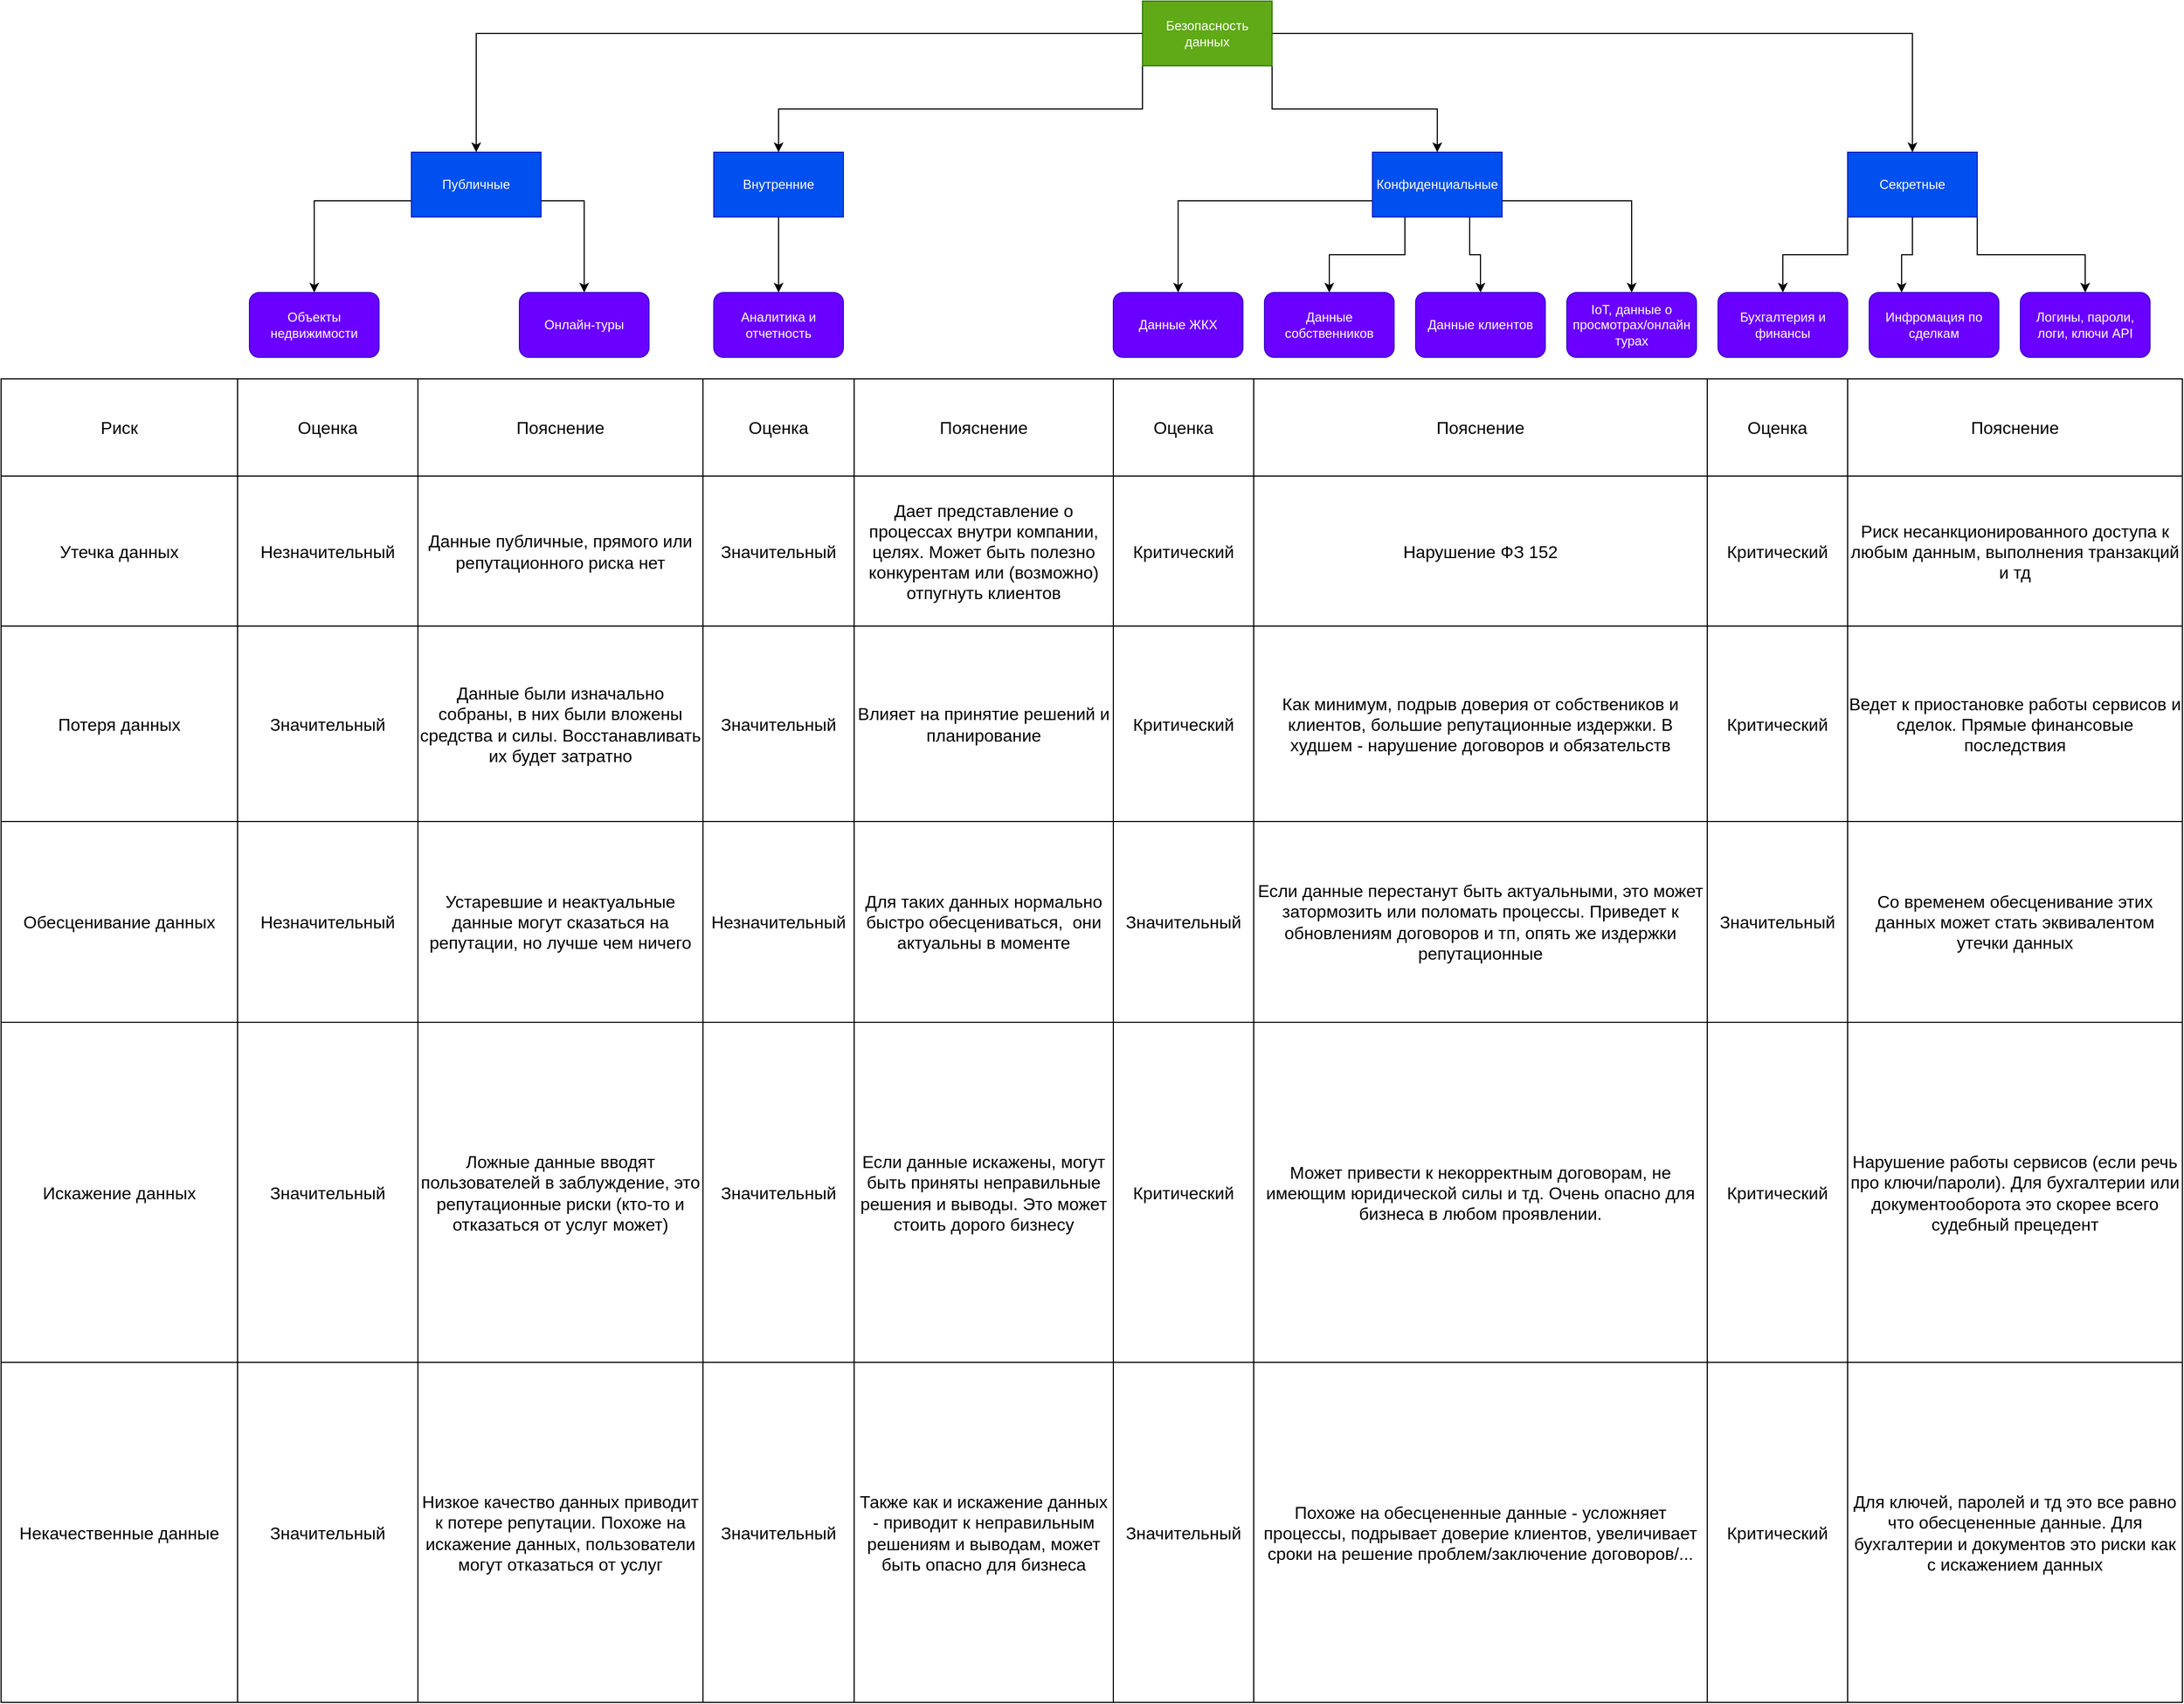 <mxfile version="27.1.4">
  <diagram name="Page-1" id="p3Ar0vj35QazGbm0aZXg">
    <mxGraphModel dx="2818" dy="1567" grid="1" gridSize="10" guides="1" tooltips="1" connect="1" arrows="1" fold="1" page="1" pageScale="1" pageWidth="1169" pageHeight="1654" math="0" shadow="0">
      <root>
        <mxCell id="0" />
        <mxCell id="1" parent="0" />
        <mxCell id="nWqqAQrWBzdfev1KE0Zd-8" style="edgeStyle=orthogonalEdgeStyle;rounded=0;orthogonalLoop=1;jettySize=auto;html=1;entryX=0.5;entryY=0;entryDx=0;entryDy=0;" parent="1" source="nWqqAQrWBzdfev1KE0Zd-2" target="nWqqAQrWBzdfev1KE0Zd-7" edge="1">
          <mxGeometry relative="1" as="geometry" />
        </mxCell>
        <mxCell id="nWqqAQrWBzdfev1KE0Zd-9" style="edgeStyle=orthogonalEdgeStyle;rounded=0;orthogonalLoop=1;jettySize=auto;html=1;exitX=0;exitY=1;exitDx=0;exitDy=0;entryX=0.5;entryY=0;entryDx=0;entryDy=0;" parent="1" source="nWqqAQrWBzdfev1KE0Zd-2" target="nWqqAQrWBzdfev1KE0Zd-6" edge="1">
          <mxGeometry relative="1" as="geometry" />
        </mxCell>
        <mxCell id="nWqqAQrWBzdfev1KE0Zd-10" style="edgeStyle=orthogonalEdgeStyle;rounded=0;orthogonalLoop=1;jettySize=auto;html=1;exitX=1;exitY=1;exitDx=0;exitDy=0;entryX=0.5;entryY=0;entryDx=0;entryDy=0;" parent="1" source="nWqqAQrWBzdfev1KE0Zd-2" target="nWqqAQrWBzdfev1KE0Zd-5" edge="1">
          <mxGeometry relative="1" as="geometry" />
        </mxCell>
        <mxCell id="nWqqAQrWBzdfev1KE0Zd-11" style="edgeStyle=orthogonalEdgeStyle;rounded=0;orthogonalLoop=1;jettySize=auto;html=1;exitX=1;exitY=0.5;exitDx=0;exitDy=0;entryX=0.5;entryY=0;entryDx=0;entryDy=0;" parent="1" source="nWqqAQrWBzdfev1KE0Zd-2" target="nWqqAQrWBzdfev1KE0Zd-4" edge="1">
          <mxGeometry relative="1" as="geometry" />
        </mxCell>
        <mxCell id="nWqqAQrWBzdfev1KE0Zd-2" value="Безопасность данных" style="rounded=0;whiteSpace=wrap;html=1;fillColor=#60a917;fontColor=#ffffff;strokeColor=#2D7600;" parent="1" vertex="1">
          <mxGeometry x="1437" y="60" width="120" height="60" as="geometry" />
        </mxCell>
        <mxCell id="1yHpcf8Dr2Xt1hqAPo9w-18" style="edgeStyle=orthogonalEdgeStyle;rounded=0;orthogonalLoop=1;jettySize=auto;html=1;exitX=0;exitY=1;exitDx=0;exitDy=0;entryX=0.5;entryY=0;entryDx=0;entryDy=0;" parent="1" source="nWqqAQrWBzdfev1KE0Zd-4" target="1yHpcf8Dr2Xt1hqAPo9w-15" edge="1">
          <mxGeometry relative="1" as="geometry" />
        </mxCell>
        <mxCell id="1yHpcf8Dr2Xt1hqAPo9w-19" style="edgeStyle=orthogonalEdgeStyle;rounded=0;orthogonalLoop=1;jettySize=auto;html=1;exitX=0.5;exitY=1;exitDx=0;exitDy=0;entryX=0.25;entryY=0;entryDx=0;entryDy=0;" parent="1" source="nWqqAQrWBzdfev1KE0Zd-4" target="1yHpcf8Dr2Xt1hqAPo9w-16" edge="1">
          <mxGeometry relative="1" as="geometry" />
        </mxCell>
        <mxCell id="1yHpcf8Dr2Xt1hqAPo9w-20" style="edgeStyle=orthogonalEdgeStyle;rounded=0;orthogonalLoop=1;jettySize=auto;html=1;exitX=1;exitY=1;exitDx=0;exitDy=0;" parent="1" source="nWqqAQrWBzdfev1KE0Zd-4" target="1yHpcf8Dr2Xt1hqAPo9w-17" edge="1">
          <mxGeometry relative="1" as="geometry" />
        </mxCell>
        <mxCell id="nWqqAQrWBzdfev1KE0Zd-4" value="Секретные" style="rounded=0;whiteSpace=wrap;html=1;fillColor=#0050ef;fontColor=#ffffff;strokeColor=#001DBC;" parent="1" vertex="1">
          <mxGeometry x="2090" y="200" width="120" height="60" as="geometry" />
        </mxCell>
        <mxCell id="1yHpcf8Dr2Xt1hqAPo9w-11" style="edgeStyle=orthogonalEdgeStyle;rounded=0;orthogonalLoop=1;jettySize=auto;html=1;exitX=0;exitY=0.75;exitDx=0;exitDy=0;entryX=0.5;entryY=0;entryDx=0;entryDy=0;" parent="1" source="nWqqAQrWBzdfev1KE0Zd-5" target="1yHpcf8Dr2Xt1hqAPo9w-7" edge="1">
          <mxGeometry relative="1" as="geometry" />
        </mxCell>
        <mxCell id="1yHpcf8Dr2Xt1hqAPo9w-12" style="edgeStyle=orthogonalEdgeStyle;rounded=0;orthogonalLoop=1;jettySize=auto;html=1;exitX=0.25;exitY=1;exitDx=0;exitDy=0;entryX=0.5;entryY=0;entryDx=0;entryDy=0;" parent="1" source="nWqqAQrWBzdfev1KE0Zd-5" target="1yHpcf8Dr2Xt1hqAPo9w-8" edge="1">
          <mxGeometry relative="1" as="geometry" />
        </mxCell>
        <mxCell id="1yHpcf8Dr2Xt1hqAPo9w-13" style="edgeStyle=orthogonalEdgeStyle;rounded=0;orthogonalLoop=1;jettySize=auto;html=1;exitX=0.75;exitY=1;exitDx=0;exitDy=0;entryX=0.5;entryY=0;entryDx=0;entryDy=0;" parent="1" source="nWqqAQrWBzdfev1KE0Zd-5" target="1yHpcf8Dr2Xt1hqAPo9w-9" edge="1">
          <mxGeometry relative="1" as="geometry" />
        </mxCell>
        <mxCell id="1yHpcf8Dr2Xt1hqAPo9w-14" style="edgeStyle=orthogonalEdgeStyle;rounded=0;orthogonalLoop=1;jettySize=auto;html=1;exitX=1;exitY=0.75;exitDx=0;exitDy=0;entryX=0.5;entryY=0;entryDx=0;entryDy=0;" parent="1" source="nWqqAQrWBzdfev1KE0Zd-5" target="1yHpcf8Dr2Xt1hqAPo9w-10" edge="1">
          <mxGeometry relative="1" as="geometry" />
        </mxCell>
        <mxCell id="nWqqAQrWBzdfev1KE0Zd-5" value="Конфиденциальные" style="rounded=0;whiteSpace=wrap;html=1;fillColor=#0050ef;fontColor=#ffffff;strokeColor=#001DBC;" parent="1" vertex="1">
          <mxGeometry x="1650" y="200" width="120" height="60" as="geometry" />
        </mxCell>
        <mxCell id="1yHpcf8Dr2Xt1hqAPo9w-6" style="edgeStyle=orthogonalEdgeStyle;rounded=0;orthogonalLoop=1;jettySize=auto;html=1;exitX=0.5;exitY=1;exitDx=0;exitDy=0;" parent="1" source="nWqqAQrWBzdfev1KE0Zd-6" target="1yHpcf8Dr2Xt1hqAPo9w-3" edge="1">
          <mxGeometry relative="1" as="geometry" />
        </mxCell>
        <mxCell id="nWqqAQrWBzdfev1KE0Zd-6" value="Внутренние" style="rounded=0;whiteSpace=wrap;html=1;fillColor=#0050ef;fontColor=#ffffff;strokeColor=#001DBC;" parent="1" vertex="1">
          <mxGeometry x="1040" y="200" width="120" height="60" as="geometry" />
        </mxCell>
        <mxCell id="1yHpcf8Dr2Xt1hqAPo9w-4" style="edgeStyle=orthogonalEdgeStyle;rounded=0;orthogonalLoop=1;jettySize=auto;html=1;exitX=0;exitY=0.75;exitDx=0;exitDy=0;entryX=0.5;entryY=0;entryDx=0;entryDy=0;" parent="1" source="nWqqAQrWBzdfev1KE0Zd-7" target="1yHpcf8Dr2Xt1hqAPo9w-1" edge="1">
          <mxGeometry relative="1" as="geometry" />
        </mxCell>
        <mxCell id="1yHpcf8Dr2Xt1hqAPo9w-5" style="edgeStyle=orthogonalEdgeStyle;rounded=0;orthogonalLoop=1;jettySize=auto;html=1;exitX=1;exitY=0.75;exitDx=0;exitDy=0;entryX=0.5;entryY=0;entryDx=0;entryDy=0;" parent="1" source="nWqqAQrWBzdfev1KE0Zd-7" target="1yHpcf8Dr2Xt1hqAPo9w-2" edge="1">
          <mxGeometry relative="1" as="geometry" />
        </mxCell>
        <mxCell id="nWqqAQrWBzdfev1KE0Zd-7" value="Публичные" style="rounded=0;whiteSpace=wrap;html=1;fillColor=#0050ef;fontColor=#ffffff;strokeColor=#001DBC;" parent="1" vertex="1">
          <mxGeometry x="760" y="200" width="120" height="60" as="geometry" />
        </mxCell>
        <mxCell id="1yHpcf8Dr2Xt1hqAPo9w-1" value="Объекты недвижимости" style="rounded=1;whiteSpace=wrap;html=1;fillColor=#6a00ff;fontColor=#ffffff;strokeColor=#3700CC;" parent="1" vertex="1">
          <mxGeometry x="610" y="330" width="120" height="60" as="geometry" />
        </mxCell>
        <mxCell id="1yHpcf8Dr2Xt1hqAPo9w-2" value="Онлайн-туры" style="rounded=1;whiteSpace=wrap;html=1;fillColor=#6a00ff;fontColor=#ffffff;strokeColor=#3700CC;" parent="1" vertex="1">
          <mxGeometry x="860" y="330" width="120" height="60" as="geometry" />
        </mxCell>
        <mxCell id="1yHpcf8Dr2Xt1hqAPo9w-3" value="Аналитика и отчетность" style="rounded=1;whiteSpace=wrap;html=1;fillColor=#6a00ff;fontColor=#ffffff;strokeColor=#3700CC;" parent="1" vertex="1">
          <mxGeometry x="1040" y="330" width="120" height="60" as="geometry" />
        </mxCell>
        <mxCell id="1yHpcf8Dr2Xt1hqAPo9w-7" value="Данные ЖКХ" style="rounded=1;whiteSpace=wrap;html=1;fillColor=#6a00ff;fontColor=#ffffff;strokeColor=#3700CC;" parent="1" vertex="1">
          <mxGeometry x="1410" y="330" width="120" height="60" as="geometry" />
        </mxCell>
        <mxCell id="1yHpcf8Dr2Xt1hqAPo9w-8" value="Данные собственников" style="rounded=1;whiteSpace=wrap;html=1;fillColor=#6a00ff;fontColor=#ffffff;strokeColor=#3700CC;" parent="1" vertex="1">
          <mxGeometry x="1550" y="330" width="120" height="60" as="geometry" />
        </mxCell>
        <mxCell id="1yHpcf8Dr2Xt1hqAPo9w-9" value="Данные клиентов" style="rounded=1;whiteSpace=wrap;html=1;fillColor=#6a00ff;fontColor=#ffffff;strokeColor=#3700CC;" parent="1" vertex="1">
          <mxGeometry x="1690" y="330" width="120" height="60" as="geometry" />
        </mxCell>
        <mxCell id="1yHpcf8Dr2Xt1hqAPo9w-10" value="IoT, данные о просмотрах/онлайн турах" style="rounded=1;whiteSpace=wrap;html=1;fillColor=#6a00ff;fontColor=#ffffff;strokeColor=#3700CC;" parent="1" vertex="1">
          <mxGeometry x="1830" y="330" width="120" height="60" as="geometry" />
        </mxCell>
        <mxCell id="1yHpcf8Dr2Xt1hqAPo9w-15" value="Бухгалтерия и финансы" style="rounded=1;whiteSpace=wrap;html=1;fillColor=#6a00ff;fontColor=#ffffff;strokeColor=#3700CC;" parent="1" vertex="1">
          <mxGeometry x="1970" y="330" width="120" height="60" as="geometry" />
        </mxCell>
        <mxCell id="1yHpcf8Dr2Xt1hqAPo9w-16" value="Инфромация по сделкам" style="rounded=1;whiteSpace=wrap;html=1;fillColor=#6a00ff;fontColor=#ffffff;strokeColor=#3700CC;" parent="1" vertex="1">
          <mxGeometry x="2110" y="330" width="120" height="60" as="geometry" />
        </mxCell>
        <mxCell id="1yHpcf8Dr2Xt1hqAPo9w-17" value="Логины, пароли, логи, ключи API" style="rounded=1;whiteSpace=wrap;html=1;fillColor=#6a00ff;fontColor=#ffffff;strokeColor=#3700CC;" parent="1" vertex="1">
          <mxGeometry x="2250" y="330" width="120" height="60" as="geometry" />
        </mxCell>
        <mxCell id="zdhvOJfHrWpX8R4a8Kni-6" value="" style="shape=table;startSize=0;container=1;collapsible=0;childLayout=tableLayout;fontSize=16;" vertex="1" parent="1">
          <mxGeometry x="380" y="410" width="2020" height="1226" as="geometry" />
        </mxCell>
        <mxCell id="zdhvOJfHrWpX8R4a8Kni-7" value="" style="shape=tableRow;horizontal=0;startSize=0;swimlaneHead=0;swimlaneBody=0;strokeColor=inherit;top=0;left=0;bottom=0;right=0;collapsible=0;dropTarget=0;fillColor=none;points=[[0,0.5],[1,0.5]];portConstraint=eastwest;fontSize=16;" vertex="1" parent="zdhvOJfHrWpX8R4a8Kni-6">
          <mxGeometry width="2020" height="90" as="geometry" />
        </mxCell>
        <mxCell id="zdhvOJfHrWpX8R4a8Kni-8" value="Риск" style="shape=partialRectangle;html=1;whiteSpace=wrap;connectable=0;strokeColor=inherit;overflow=hidden;fillColor=none;top=0;left=0;bottom=0;right=0;pointerEvents=1;fontSize=16;" vertex="1" parent="zdhvOJfHrWpX8R4a8Kni-7">
          <mxGeometry width="219" height="90" as="geometry">
            <mxRectangle width="219" height="90" as="alternateBounds" />
          </mxGeometry>
        </mxCell>
        <mxCell id="zdhvOJfHrWpX8R4a8Kni-52" value="Оценка" style="shape=partialRectangle;html=1;whiteSpace=wrap;connectable=0;strokeColor=inherit;overflow=hidden;fillColor=none;top=0;left=0;bottom=0;right=0;pointerEvents=1;fontSize=16;" vertex="1" parent="zdhvOJfHrWpX8R4a8Kni-7">
          <mxGeometry x="219" width="167" height="90" as="geometry">
            <mxRectangle width="167" height="90" as="alternateBounds" />
          </mxGeometry>
        </mxCell>
        <mxCell id="zdhvOJfHrWpX8R4a8Kni-47" value="Пояснение" style="shape=partialRectangle;html=1;whiteSpace=wrap;connectable=0;strokeColor=inherit;overflow=hidden;fillColor=none;top=0;left=0;bottom=0;right=0;pointerEvents=1;fontSize=16;" vertex="1" parent="zdhvOJfHrWpX8R4a8Kni-7">
          <mxGeometry x="386" width="264" height="90" as="geometry">
            <mxRectangle width="264" height="90" as="alternateBounds" />
          </mxGeometry>
        </mxCell>
        <mxCell id="zdhvOJfHrWpX8R4a8Kni-42" value="Оценка" style="shape=partialRectangle;html=1;whiteSpace=wrap;connectable=0;strokeColor=inherit;overflow=hidden;fillColor=none;top=0;left=0;bottom=0;right=0;pointerEvents=1;fontSize=16;" vertex="1" parent="zdhvOJfHrWpX8R4a8Kni-7">
          <mxGeometry x="650" width="140" height="90" as="geometry">
            <mxRectangle width="140" height="90" as="alternateBounds" />
          </mxGeometry>
        </mxCell>
        <mxCell id="zdhvOJfHrWpX8R4a8Kni-37" value="Пояснение" style="shape=partialRectangle;html=1;whiteSpace=wrap;connectable=0;strokeColor=inherit;overflow=hidden;fillColor=none;top=0;left=0;bottom=0;right=0;pointerEvents=1;fontSize=16;" vertex="1" parent="zdhvOJfHrWpX8R4a8Kni-7">
          <mxGeometry x="790" width="240" height="90" as="geometry">
            <mxRectangle width="240" height="90" as="alternateBounds" />
          </mxGeometry>
        </mxCell>
        <mxCell id="zdhvOJfHrWpX8R4a8Kni-32" value="Оценка" style="shape=partialRectangle;html=1;whiteSpace=wrap;connectable=0;strokeColor=inherit;overflow=hidden;fillColor=none;top=0;left=0;bottom=0;right=0;pointerEvents=1;fontSize=16;" vertex="1" parent="zdhvOJfHrWpX8R4a8Kni-7">
          <mxGeometry x="1030" width="130" height="90" as="geometry">
            <mxRectangle width="130" height="90" as="alternateBounds" />
          </mxGeometry>
        </mxCell>
        <mxCell id="zdhvOJfHrWpX8R4a8Kni-57" value="Пояснение" style="shape=partialRectangle;html=1;whiteSpace=wrap;connectable=0;strokeColor=inherit;overflow=hidden;fillColor=none;top=0;left=0;bottom=0;right=0;pointerEvents=1;fontSize=16;" vertex="1" parent="zdhvOJfHrWpX8R4a8Kni-7">
          <mxGeometry x="1160" width="420" height="90" as="geometry">
            <mxRectangle width="420" height="90" as="alternateBounds" />
          </mxGeometry>
        </mxCell>
        <mxCell id="zdhvOJfHrWpX8R4a8Kni-9" value="Оценка" style="shape=partialRectangle;html=1;whiteSpace=wrap;connectable=0;strokeColor=inherit;overflow=hidden;fillColor=none;top=0;left=0;bottom=0;right=0;pointerEvents=1;fontSize=16;" vertex="1" parent="zdhvOJfHrWpX8R4a8Kni-7">
          <mxGeometry x="1580" width="130" height="90" as="geometry">
            <mxRectangle width="130" height="90" as="alternateBounds" />
          </mxGeometry>
        </mxCell>
        <mxCell id="zdhvOJfHrWpX8R4a8Kni-10" value="Пояснение" style="shape=partialRectangle;html=1;whiteSpace=wrap;connectable=0;strokeColor=inherit;overflow=hidden;fillColor=none;top=0;left=0;bottom=0;right=0;pointerEvents=1;fontSize=16;" vertex="1" parent="zdhvOJfHrWpX8R4a8Kni-7">
          <mxGeometry x="1710" width="310" height="90" as="geometry">
            <mxRectangle width="310" height="90" as="alternateBounds" />
          </mxGeometry>
        </mxCell>
        <mxCell id="zdhvOJfHrWpX8R4a8Kni-11" value="" style="shape=tableRow;horizontal=0;startSize=0;swimlaneHead=0;swimlaneBody=0;strokeColor=inherit;top=0;left=0;bottom=0;right=0;collapsible=0;dropTarget=0;fillColor=none;points=[[0,0.5],[1,0.5]];portConstraint=eastwest;fontSize=16;" vertex="1" parent="zdhvOJfHrWpX8R4a8Kni-6">
          <mxGeometry y="90" width="2020" height="139" as="geometry" />
        </mxCell>
        <mxCell id="zdhvOJfHrWpX8R4a8Kni-12" value="Утечка данных" style="shape=partialRectangle;html=1;whiteSpace=wrap;connectable=0;strokeColor=inherit;overflow=hidden;fillColor=none;top=0;left=0;bottom=0;right=0;pointerEvents=1;fontSize=16;" vertex="1" parent="zdhvOJfHrWpX8R4a8Kni-11">
          <mxGeometry width="219" height="139" as="geometry">
            <mxRectangle width="219" height="139" as="alternateBounds" />
          </mxGeometry>
        </mxCell>
        <mxCell id="zdhvOJfHrWpX8R4a8Kni-53" value="Незначительный" style="shape=partialRectangle;html=1;whiteSpace=wrap;connectable=0;strokeColor=inherit;overflow=hidden;fillColor=none;top=0;left=0;bottom=0;right=0;pointerEvents=1;fontSize=16;" vertex="1" parent="zdhvOJfHrWpX8R4a8Kni-11">
          <mxGeometry x="219" width="167" height="139" as="geometry">
            <mxRectangle width="167" height="139" as="alternateBounds" />
          </mxGeometry>
        </mxCell>
        <mxCell id="zdhvOJfHrWpX8R4a8Kni-48" value="Данные публичные, прямого или репутационного риска нет" style="shape=partialRectangle;html=1;whiteSpace=wrap;connectable=0;strokeColor=inherit;overflow=hidden;fillColor=none;top=0;left=0;bottom=0;right=0;pointerEvents=1;fontSize=16;" vertex="1" parent="zdhvOJfHrWpX8R4a8Kni-11">
          <mxGeometry x="386" width="264" height="139" as="geometry">
            <mxRectangle width="264" height="139" as="alternateBounds" />
          </mxGeometry>
        </mxCell>
        <mxCell id="zdhvOJfHrWpX8R4a8Kni-43" value="Значительный" style="shape=partialRectangle;html=1;whiteSpace=wrap;connectable=0;strokeColor=inherit;overflow=hidden;fillColor=none;top=0;left=0;bottom=0;right=0;pointerEvents=1;fontSize=16;" vertex="1" parent="zdhvOJfHrWpX8R4a8Kni-11">
          <mxGeometry x="650" width="140" height="139" as="geometry">
            <mxRectangle width="140" height="139" as="alternateBounds" />
          </mxGeometry>
        </mxCell>
        <mxCell id="zdhvOJfHrWpX8R4a8Kni-38" value="Дает представление о процессах внутри компании, целях. Может быть полезно конкурентам или (возможно) отпугнуть клиентов" style="shape=partialRectangle;html=1;whiteSpace=wrap;connectable=0;strokeColor=inherit;overflow=hidden;fillColor=none;top=0;left=0;bottom=0;right=0;pointerEvents=1;fontSize=16;" vertex="1" parent="zdhvOJfHrWpX8R4a8Kni-11">
          <mxGeometry x="790" width="240" height="139" as="geometry">
            <mxRectangle width="240" height="139" as="alternateBounds" />
          </mxGeometry>
        </mxCell>
        <mxCell id="zdhvOJfHrWpX8R4a8Kni-33" value="Критический" style="shape=partialRectangle;html=1;whiteSpace=wrap;connectable=0;strokeColor=inherit;overflow=hidden;fillColor=none;top=0;left=0;bottom=0;right=0;pointerEvents=1;fontSize=16;" vertex="1" parent="zdhvOJfHrWpX8R4a8Kni-11">
          <mxGeometry x="1030" width="130" height="139" as="geometry">
            <mxRectangle width="130" height="139" as="alternateBounds" />
          </mxGeometry>
        </mxCell>
        <mxCell id="zdhvOJfHrWpX8R4a8Kni-58" value="Нарушение ФЗ 152" style="shape=partialRectangle;html=1;whiteSpace=wrap;connectable=0;strokeColor=inherit;overflow=hidden;fillColor=none;top=0;left=0;bottom=0;right=0;pointerEvents=1;fontSize=16;" vertex="1" parent="zdhvOJfHrWpX8R4a8Kni-11">
          <mxGeometry x="1160" width="420" height="139" as="geometry">
            <mxRectangle width="420" height="139" as="alternateBounds" />
          </mxGeometry>
        </mxCell>
        <mxCell id="zdhvOJfHrWpX8R4a8Kni-13" value="Критический" style="shape=partialRectangle;html=1;whiteSpace=wrap;connectable=0;strokeColor=inherit;overflow=hidden;fillColor=none;top=0;left=0;bottom=0;right=0;pointerEvents=1;fontSize=16;" vertex="1" parent="zdhvOJfHrWpX8R4a8Kni-11">
          <mxGeometry x="1580" width="130" height="139" as="geometry">
            <mxRectangle width="130" height="139" as="alternateBounds" />
          </mxGeometry>
        </mxCell>
        <mxCell id="zdhvOJfHrWpX8R4a8Kni-14" value="Риск несанкционированного доступа к любым данным, выполнения транзакций и тд" style="shape=partialRectangle;html=1;whiteSpace=wrap;connectable=0;strokeColor=inherit;overflow=hidden;fillColor=none;top=0;left=0;bottom=0;right=0;pointerEvents=1;fontSize=16;" vertex="1" parent="zdhvOJfHrWpX8R4a8Kni-11">
          <mxGeometry x="1710" width="310" height="139" as="geometry">
            <mxRectangle width="310" height="139" as="alternateBounds" />
          </mxGeometry>
        </mxCell>
        <mxCell id="zdhvOJfHrWpX8R4a8Kni-15" value="" style="shape=tableRow;horizontal=0;startSize=0;swimlaneHead=0;swimlaneBody=0;strokeColor=inherit;top=0;left=0;bottom=0;right=0;collapsible=0;dropTarget=0;fillColor=none;points=[[0,0.5],[1,0.5]];portConstraint=eastwest;fontSize=16;" vertex="1" parent="zdhvOJfHrWpX8R4a8Kni-6">
          <mxGeometry y="229" width="2020" height="181" as="geometry" />
        </mxCell>
        <mxCell id="zdhvOJfHrWpX8R4a8Kni-16" value="Потеря данных" style="shape=partialRectangle;html=1;whiteSpace=wrap;connectable=0;strokeColor=inherit;overflow=hidden;fillColor=none;top=0;left=0;bottom=0;right=0;pointerEvents=1;fontSize=16;" vertex="1" parent="zdhvOJfHrWpX8R4a8Kni-15">
          <mxGeometry width="219" height="181" as="geometry">
            <mxRectangle width="219" height="181" as="alternateBounds" />
          </mxGeometry>
        </mxCell>
        <mxCell id="zdhvOJfHrWpX8R4a8Kni-54" value="Значительный" style="shape=partialRectangle;html=1;whiteSpace=wrap;connectable=0;strokeColor=inherit;overflow=hidden;fillColor=none;top=0;left=0;bottom=0;right=0;pointerEvents=1;fontSize=16;" vertex="1" parent="zdhvOJfHrWpX8R4a8Kni-15">
          <mxGeometry x="219" width="167" height="181" as="geometry">
            <mxRectangle width="167" height="181" as="alternateBounds" />
          </mxGeometry>
        </mxCell>
        <mxCell id="zdhvOJfHrWpX8R4a8Kni-49" value="Данные были изначально собраны, в них были вложены средства и силы. Восстанавливать их будет затратно" style="shape=partialRectangle;html=1;whiteSpace=wrap;connectable=0;strokeColor=inherit;overflow=hidden;fillColor=none;top=0;left=0;bottom=0;right=0;pointerEvents=1;fontSize=16;" vertex="1" parent="zdhvOJfHrWpX8R4a8Kni-15">
          <mxGeometry x="386" width="264" height="181" as="geometry">
            <mxRectangle width="264" height="181" as="alternateBounds" />
          </mxGeometry>
        </mxCell>
        <mxCell id="zdhvOJfHrWpX8R4a8Kni-44" value="Значительный" style="shape=partialRectangle;html=1;whiteSpace=wrap;connectable=0;strokeColor=inherit;overflow=hidden;fillColor=none;top=0;left=0;bottom=0;right=0;pointerEvents=1;fontSize=16;" vertex="1" parent="zdhvOJfHrWpX8R4a8Kni-15">
          <mxGeometry x="650" width="140" height="181" as="geometry">
            <mxRectangle width="140" height="181" as="alternateBounds" />
          </mxGeometry>
        </mxCell>
        <mxCell id="zdhvOJfHrWpX8R4a8Kni-39" value="Влияет на принятие решений и планирование" style="shape=partialRectangle;html=1;whiteSpace=wrap;connectable=0;strokeColor=inherit;overflow=hidden;fillColor=none;top=0;left=0;bottom=0;right=0;pointerEvents=1;fontSize=16;" vertex="1" parent="zdhvOJfHrWpX8R4a8Kni-15">
          <mxGeometry x="790" width="240" height="181" as="geometry">
            <mxRectangle width="240" height="181" as="alternateBounds" />
          </mxGeometry>
        </mxCell>
        <mxCell id="zdhvOJfHrWpX8R4a8Kni-34" value="Критический" style="shape=partialRectangle;html=1;whiteSpace=wrap;connectable=0;strokeColor=inherit;overflow=hidden;fillColor=none;top=0;left=0;bottom=0;right=0;pointerEvents=1;fontSize=16;" vertex="1" parent="zdhvOJfHrWpX8R4a8Kni-15">
          <mxGeometry x="1030" width="130" height="181" as="geometry">
            <mxRectangle width="130" height="181" as="alternateBounds" />
          </mxGeometry>
        </mxCell>
        <mxCell id="zdhvOJfHrWpX8R4a8Kni-59" value="Как минимум, подрыв доверия от собствеников и клиентов, большие репутационные издержки. В худшем - нарушение договоров и обязательств" style="shape=partialRectangle;html=1;whiteSpace=wrap;connectable=0;strokeColor=inherit;overflow=hidden;fillColor=none;top=0;left=0;bottom=0;right=0;pointerEvents=1;fontSize=16;" vertex="1" parent="zdhvOJfHrWpX8R4a8Kni-15">
          <mxGeometry x="1160" width="420" height="181" as="geometry">
            <mxRectangle width="420" height="181" as="alternateBounds" />
          </mxGeometry>
        </mxCell>
        <mxCell id="zdhvOJfHrWpX8R4a8Kni-17" value="Критический" style="shape=partialRectangle;html=1;whiteSpace=wrap;connectable=0;strokeColor=inherit;overflow=hidden;fillColor=none;top=0;left=0;bottom=0;right=0;pointerEvents=1;fontSize=16;" vertex="1" parent="zdhvOJfHrWpX8R4a8Kni-15">
          <mxGeometry x="1580" width="130" height="181" as="geometry">
            <mxRectangle width="130" height="181" as="alternateBounds" />
          </mxGeometry>
        </mxCell>
        <mxCell id="zdhvOJfHrWpX8R4a8Kni-18" value="Ведет к приостановке работы сервисов и сделок. Прямые финансовые последствия" style="shape=partialRectangle;html=1;whiteSpace=wrap;connectable=0;strokeColor=inherit;overflow=hidden;fillColor=none;top=0;left=0;bottom=0;right=0;pointerEvents=1;fontSize=16;" vertex="1" parent="zdhvOJfHrWpX8R4a8Kni-15">
          <mxGeometry x="1710" width="310" height="181" as="geometry">
            <mxRectangle width="310" height="181" as="alternateBounds" />
          </mxGeometry>
        </mxCell>
        <mxCell id="zdhvOJfHrWpX8R4a8Kni-22" style="shape=tableRow;horizontal=0;startSize=0;swimlaneHead=0;swimlaneBody=0;strokeColor=inherit;top=0;left=0;bottom=0;right=0;collapsible=0;dropTarget=0;fillColor=none;points=[[0,0.5],[1,0.5]];portConstraint=eastwest;fontSize=16;" vertex="1" parent="zdhvOJfHrWpX8R4a8Kni-6">
          <mxGeometry y="410" width="2020" height="186" as="geometry" />
        </mxCell>
        <mxCell id="zdhvOJfHrWpX8R4a8Kni-23" value="Обесценивание данных" style="shape=partialRectangle;html=1;whiteSpace=wrap;connectable=0;strokeColor=inherit;overflow=hidden;fillColor=none;top=0;left=0;bottom=0;right=0;pointerEvents=1;fontSize=16;" vertex="1" parent="zdhvOJfHrWpX8R4a8Kni-22">
          <mxGeometry width="219" height="186" as="geometry">
            <mxRectangle width="219" height="186" as="alternateBounds" />
          </mxGeometry>
        </mxCell>
        <mxCell id="zdhvOJfHrWpX8R4a8Kni-55" value="Незначительный" style="shape=partialRectangle;html=1;whiteSpace=wrap;connectable=0;strokeColor=inherit;overflow=hidden;fillColor=none;top=0;left=0;bottom=0;right=0;pointerEvents=1;fontSize=16;" vertex="1" parent="zdhvOJfHrWpX8R4a8Kni-22">
          <mxGeometry x="219" width="167" height="186" as="geometry">
            <mxRectangle width="167" height="186" as="alternateBounds" />
          </mxGeometry>
        </mxCell>
        <mxCell id="zdhvOJfHrWpX8R4a8Kni-50" value="Устаревшие и неактуальные данные могут сказаться на репутации, но лучше чем ничего" style="shape=partialRectangle;html=1;whiteSpace=wrap;connectable=0;strokeColor=inherit;overflow=hidden;fillColor=none;top=0;left=0;bottom=0;right=0;pointerEvents=1;fontSize=16;" vertex="1" parent="zdhvOJfHrWpX8R4a8Kni-22">
          <mxGeometry x="386" width="264" height="186" as="geometry">
            <mxRectangle width="264" height="186" as="alternateBounds" />
          </mxGeometry>
        </mxCell>
        <mxCell id="zdhvOJfHrWpX8R4a8Kni-45" value="Незначительный" style="shape=partialRectangle;html=1;whiteSpace=wrap;connectable=0;strokeColor=inherit;overflow=hidden;fillColor=none;top=0;left=0;bottom=0;right=0;pointerEvents=1;fontSize=16;" vertex="1" parent="zdhvOJfHrWpX8R4a8Kni-22">
          <mxGeometry x="650" width="140" height="186" as="geometry">
            <mxRectangle width="140" height="186" as="alternateBounds" />
          </mxGeometry>
        </mxCell>
        <mxCell id="zdhvOJfHrWpX8R4a8Kni-40" value="Для таких данных нормально быстро обесцениваться,&amp;nbsp; они актуальны в моменте" style="shape=partialRectangle;html=1;whiteSpace=wrap;connectable=0;strokeColor=inherit;overflow=hidden;fillColor=none;top=0;left=0;bottom=0;right=0;pointerEvents=1;fontSize=16;" vertex="1" parent="zdhvOJfHrWpX8R4a8Kni-22">
          <mxGeometry x="790" width="240" height="186" as="geometry">
            <mxRectangle width="240" height="186" as="alternateBounds" />
          </mxGeometry>
        </mxCell>
        <mxCell id="zdhvOJfHrWpX8R4a8Kni-35" value="Значительный" style="shape=partialRectangle;html=1;whiteSpace=wrap;connectable=0;strokeColor=inherit;overflow=hidden;fillColor=none;top=0;left=0;bottom=0;right=0;pointerEvents=1;fontSize=16;" vertex="1" parent="zdhvOJfHrWpX8R4a8Kni-22">
          <mxGeometry x="1030" width="130" height="186" as="geometry">
            <mxRectangle width="130" height="186" as="alternateBounds" />
          </mxGeometry>
        </mxCell>
        <mxCell id="zdhvOJfHrWpX8R4a8Kni-60" value="Если данные перестанут быть актуальными, это может затормозить или поломать процессы. Приведет к обновлениям договоров и тп, опять же издержки репутационные" style="shape=partialRectangle;html=1;whiteSpace=wrap;connectable=0;strokeColor=inherit;overflow=hidden;fillColor=none;top=0;left=0;bottom=0;right=0;pointerEvents=1;fontSize=16;" vertex="1" parent="zdhvOJfHrWpX8R4a8Kni-22">
          <mxGeometry x="1160" width="420" height="186" as="geometry">
            <mxRectangle width="420" height="186" as="alternateBounds" />
          </mxGeometry>
        </mxCell>
        <mxCell id="zdhvOJfHrWpX8R4a8Kni-24" value="Значительный" style="shape=partialRectangle;html=1;whiteSpace=wrap;connectable=0;strokeColor=inherit;overflow=hidden;fillColor=none;top=0;left=0;bottom=0;right=0;pointerEvents=1;fontSize=16;" vertex="1" parent="zdhvOJfHrWpX8R4a8Kni-22">
          <mxGeometry x="1580" width="130" height="186" as="geometry">
            <mxRectangle width="130" height="186" as="alternateBounds" />
          </mxGeometry>
        </mxCell>
        <mxCell id="zdhvOJfHrWpX8R4a8Kni-25" value="Со временем обесценивание этих данных может стать эквивалентом утечки данных" style="shape=partialRectangle;html=1;whiteSpace=wrap;connectable=0;strokeColor=inherit;overflow=hidden;fillColor=none;top=0;left=0;bottom=0;right=0;pointerEvents=1;fontSize=16;" vertex="1" parent="zdhvOJfHrWpX8R4a8Kni-22">
          <mxGeometry x="1710" width="310" height="186" as="geometry">
            <mxRectangle width="310" height="186" as="alternateBounds" />
          </mxGeometry>
        </mxCell>
        <mxCell id="zdhvOJfHrWpX8R4a8Kni-75" style="shape=tableRow;horizontal=0;startSize=0;swimlaneHead=0;swimlaneBody=0;strokeColor=inherit;top=0;left=0;bottom=0;right=0;collapsible=0;dropTarget=0;fillColor=none;points=[[0,0.5],[1,0.5]];portConstraint=eastwest;fontSize=16;" vertex="1" parent="zdhvOJfHrWpX8R4a8Kni-6">
          <mxGeometry y="596" width="2020" height="315" as="geometry" />
        </mxCell>
        <mxCell id="zdhvOJfHrWpX8R4a8Kni-76" value="Искажение данных" style="shape=partialRectangle;html=1;whiteSpace=wrap;connectable=0;strokeColor=inherit;overflow=hidden;fillColor=none;top=0;left=0;bottom=0;right=0;pointerEvents=1;fontSize=16;" vertex="1" parent="zdhvOJfHrWpX8R4a8Kni-75">
          <mxGeometry width="219" height="315" as="geometry">
            <mxRectangle width="219" height="315" as="alternateBounds" />
          </mxGeometry>
        </mxCell>
        <mxCell id="zdhvOJfHrWpX8R4a8Kni-77" value="Значительный" style="shape=partialRectangle;html=1;whiteSpace=wrap;connectable=0;strokeColor=inherit;overflow=hidden;fillColor=none;top=0;left=0;bottom=0;right=0;pointerEvents=1;fontSize=16;" vertex="1" parent="zdhvOJfHrWpX8R4a8Kni-75">
          <mxGeometry x="219" width="167" height="315" as="geometry">
            <mxRectangle width="167" height="315" as="alternateBounds" />
          </mxGeometry>
        </mxCell>
        <mxCell id="zdhvOJfHrWpX8R4a8Kni-78" value="Ложные данные вводят пользователей в заблуждение, это репутационные риски (кто-то и отказаться от услуг может)" style="shape=partialRectangle;html=1;whiteSpace=wrap;connectable=0;strokeColor=inherit;overflow=hidden;fillColor=none;top=0;left=0;bottom=0;right=0;pointerEvents=1;fontSize=16;" vertex="1" parent="zdhvOJfHrWpX8R4a8Kni-75">
          <mxGeometry x="386" width="264" height="315" as="geometry">
            <mxRectangle width="264" height="315" as="alternateBounds" />
          </mxGeometry>
        </mxCell>
        <mxCell id="zdhvOJfHrWpX8R4a8Kni-79" value="Значительный" style="shape=partialRectangle;html=1;whiteSpace=wrap;connectable=0;strokeColor=inherit;overflow=hidden;fillColor=none;top=0;left=0;bottom=0;right=0;pointerEvents=1;fontSize=16;" vertex="1" parent="zdhvOJfHrWpX8R4a8Kni-75">
          <mxGeometry x="650" width="140" height="315" as="geometry">
            <mxRectangle width="140" height="315" as="alternateBounds" />
          </mxGeometry>
        </mxCell>
        <mxCell id="zdhvOJfHrWpX8R4a8Kni-80" value="Если данные искажены, могут быть приняты неправильные решения и выводы. Это может стоить дорого бизнесу" style="shape=partialRectangle;html=1;whiteSpace=wrap;connectable=0;strokeColor=inherit;overflow=hidden;fillColor=none;top=0;left=0;bottom=0;right=0;pointerEvents=1;fontSize=16;" vertex="1" parent="zdhvOJfHrWpX8R4a8Kni-75">
          <mxGeometry x="790" width="240" height="315" as="geometry">
            <mxRectangle width="240" height="315" as="alternateBounds" />
          </mxGeometry>
        </mxCell>
        <mxCell id="zdhvOJfHrWpX8R4a8Kni-81" value="Критический" style="shape=partialRectangle;html=1;whiteSpace=wrap;connectable=0;strokeColor=inherit;overflow=hidden;fillColor=none;top=0;left=0;bottom=0;right=0;pointerEvents=1;fontSize=16;" vertex="1" parent="zdhvOJfHrWpX8R4a8Kni-75">
          <mxGeometry x="1030" width="130" height="315" as="geometry">
            <mxRectangle width="130" height="315" as="alternateBounds" />
          </mxGeometry>
        </mxCell>
        <mxCell id="zdhvOJfHrWpX8R4a8Kni-82" value="Может привести к некорректным договорам, не имеющим юридической силы и тд. Очень опасно для бизнеса в любом проявлении." style="shape=partialRectangle;html=1;whiteSpace=wrap;connectable=0;strokeColor=inherit;overflow=hidden;fillColor=none;top=0;left=0;bottom=0;right=0;pointerEvents=1;fontSize=16;" vertex="1" parent="zdhvOJfHrWpX8R4a8Kni-75">
          <mxGeometry x="1160" width="420" height="315" as="geometry">
            <mxRectangle width="420" height="315" as="alternateBounds" />
          </mxGeometry>
        </mxCell>
        <mxCell id="zdhvOJfHrWpX8R4a8Kni-83" value="Критический" style="shape=partialRectangle;html=1;whiteSpace=wrap;connectable=0;strokeColor=inherit;overflow=hidden;fillColor=none;top=0;left=0;bottom=0;right=0;pointerEvents=1;fontSize=16;" vertex="1" parent="zdhvOJfHrWpX8R4a8Kni-75">
          <mxGeometry x="1580" width="130" height="315" as="geometry">
            <mxRectangle width="130" height="315" as="alternateBounds" />
          </mxGeometry>
        </mxCell>
        <mxCell id="zdhvOJfHrWpX8R4a8Kni-84" value="Нарушение работы сервисов (если речь про ключи/пароли). Для бухгалтерии или документооборота это скорее всего судебный прецедент" style="shape=partialRectangle;html=1;whiteSpace=wrap;connectable=0;strokeColor=inherit;overflow=hidden;fillColor=none;top=0;left=0;bottom=0;right=0;pointerEvents=1;fontSize=16;" vertex="1" parent="zdhvOJfHrWpX8R4a8Kni-75">
          <mxGeometry x="1710" width="310" height="315" as="geometry">
            <mxRectangle width="310" height="315" as="alternateBounds" />
          </mxGeometry>
        </mxCell>
        <mxCell id="zdhvOJfHrWpX8R4a8Kni-65" style="shape=tableRow;horizontal=0;startSize=0;swimlaneHead=0;swimlaneBody=0;strokeColor=inherit;top=0;left=0;bottom=0;right=0;collapsible=0;dropTarget=0;fillColor=none;points=[[0,0.5],[1,0.5]];portConstraint=eastwest;fontSize=16;" vertex="1" parent="zdhvOJfHrWpX8R4a8Kni-6">
          <mxGeometry y="911" width="2020" height="315" as="geometry" />
        </mxCell>
        <mxCell id="zdhvOJfHrWpX8R4a8Kni-66" value="Некачественные данные" style="shape=partialRectangle;html=1;whiteSpace=wrap;connectable=0;strokeColor=inherit;overflow=hidden;fillColor=none;top=0;left=0;bottom=0;right=0;pointerEvents=1;fontSize=16;" vertex="1" parent="zdhvOJfHrWpX8R4a8Kni-65">
          <mxGeometry width="219" height="315" as="geometry">
            <mxRectangle width="219" height="315" as="alternateBounds" />
          </mxGeometry>
        </mxCell>
        <mxCell id="zdhvOJfHrWpX8R4a8Kni-67" value="Значительный" style="shape=partialRectangle;html=1;whiteSpace=wrap;connectable=0;strokeColor=inherit;overflow=hidden;fillColor=none;top=0;left=0;bottom=0;right=0;pointerEvents=1;fontSize=16;" vertex="1" parent="zdhvOJfHrWpX8R4a8Kni-65">
          <mxGeometry x="219" width="167" height="315" as="geometry">
            <mxRectangle width="167" height="315" as="alternateBounds" />
          </mxGeometry>
        </mxCell>
        <mxCell id="zdhvOJfHrWpX8R4a8Kni-68" value="Низкое качество данных приводит к потере репутации. Похоже на искажение данных, пользователи могут отказаться от услуг" style="shape=partialRectangle;html=1;whiteSpace=wrap;connectable=0;strokeColor=inherit;overflow=hidden;fillColor=none;top=0;left=0;bottom=0;right=0;pointerEvents=1;fontSize=16;" vertex="1" parent="zdhvOJfHrWpX8R4a8Kni-65">
          <mxGeometry x="386" width="264" height="315" as="geometry">
            <mxRectangle width="264" height="315" as="alternateBounds" />
          </mxGeometry>
        </mxCell>
        <mxCell id="zdhvOJfHrWpX8R4a8Kni-69" value="Значительный" style="shape=partialRectangle;html=1;whiteSpace=wrap;connectable=0;strokeColor=inherit;overflow=hidden;fillColor=none;top=0;left=0;bottom=0;right=0;pointerEvents=1;fontSize=16;" vertex="1" parent="zdhvOJfHrWpX8R4a8Kni-65">
          <mxGeometry x="650" width="140" height="315" as="geometry">
            <mxRectangle width="140" height="315" as="alternateBounds" />
          </mxGeometry>
        </mxCell>
        <mxCell id="zdhvOJfHrWpX8R4a8Kni-70" value="Также как и искажение данных - приводит к неправильным решениям и выводам, может быть опасно для бизнеса" style="shape=partialRectangle;html=1;whiteSpace=wrap;connectable=0;strokeColor=inherit;overflow=hidden;fillColor=none;top=0;left=0;bottom=0;right=0;pointerEvents=1;fontSize=16;" vertex="1" parent="zdhvOJfHrWpX8R4a8Kni-65">
          <mxGeometry x="790" width="240" height="315" as="geometry">
            <mxRectangle width="240" height="315" as="alternateBounds" />
          </mxGeometry>
        </mxCell>
        <mxCell id="zdhvOJfHrWpX8R4a8Kni-71" value="Значительный" style="shape=partialRectangle;html=1;whiteSpace=wrap;connectable=0;strokeColor=inherit;overflow=hidden;fillColor=none;top=0;left=0;bottom=0;right=0;pointerEvents=1;fontSize=16;" vertex="1" parent="zdhvOJfHrWpX8R4a8Kni-65">
          <mxGeometry x="1030" width="130" height="315" as="geometry">
            <mxRectangle width="130" height="315" as="alternateBounds" />
          </mxGeometry>
        </mxCell>
        <mxCell id="zdhvOJfHrWpX8R4a8Kni-72" value="Похоже на обесцененные данные - усложняет процессы, подрывает доверие клиентов, увеличивает сроки на решение проблем/заключение договоров/..." style="shape=partialRectangle;html=1;whiteSpace=wrap;connectable=0;strokeColor=inherit;overflow=hidden;fillColor=none;top=0;left=0;bottom=0;right=0;pointerEvents=1;fontSize=16;" vertex="1" parent="zdhvOJfHrWpX8R4a8Kni-65">
          <mxGeometry x="1160" width="420" height="315" as="geometry">
            <mxRectangle width="420" height="315" as="alternateBounds" />
          </mxGeometry>
        </mxCell>
        <mxCell id="zdhvOJfHrWpX8R4a8Kni-73" value="Критический" style="shape=partialRectangle;html=1;whiteSpace=wrap;connectable=0;strokeColor=inherit;overflow=hidden;fillColor=none;top=0;left=0;bottom=0;right=0;pointerEvents=1;fontSize=16;" vertex="1" parent="zdhvOJfHrWpX8R4a8Kni-65">
          <mxGeometry x="1580" width="130" height="315" as="geometry">
            <mxRectangle width="130" height="315" as="alternateBounds" />
          </mxGeometry>
        </mxCell>
        <mxCell id="zdhvOJfHrWpX8R4a8Kni-74" value="Для ключей, паролей и тд это все равно что обесцененные данные. Для бухгалтерии и документов это риски как с искажением данных" style="shape=partialRectangle;html=1;whiteSpace=wrap;connectable=0;strokeColor=inherit;overflow=hidden;fillColor=none;top=0;left=0;bottom=0;right=0;pointerEvents=1;fontSize=16;" vertex="1" parent="zdhvOJfHrWpX8R4a8Kni-65">
          <mxGeometry x="1710" width="310" height="315" as="geometry">
            <mxRectangle width="310" height="315" as="alternateBounds" />
          </mxGeometry>
        </mxCell>
      </root>
    </mxGraphModel>
  </diagram>
</mxfile>
